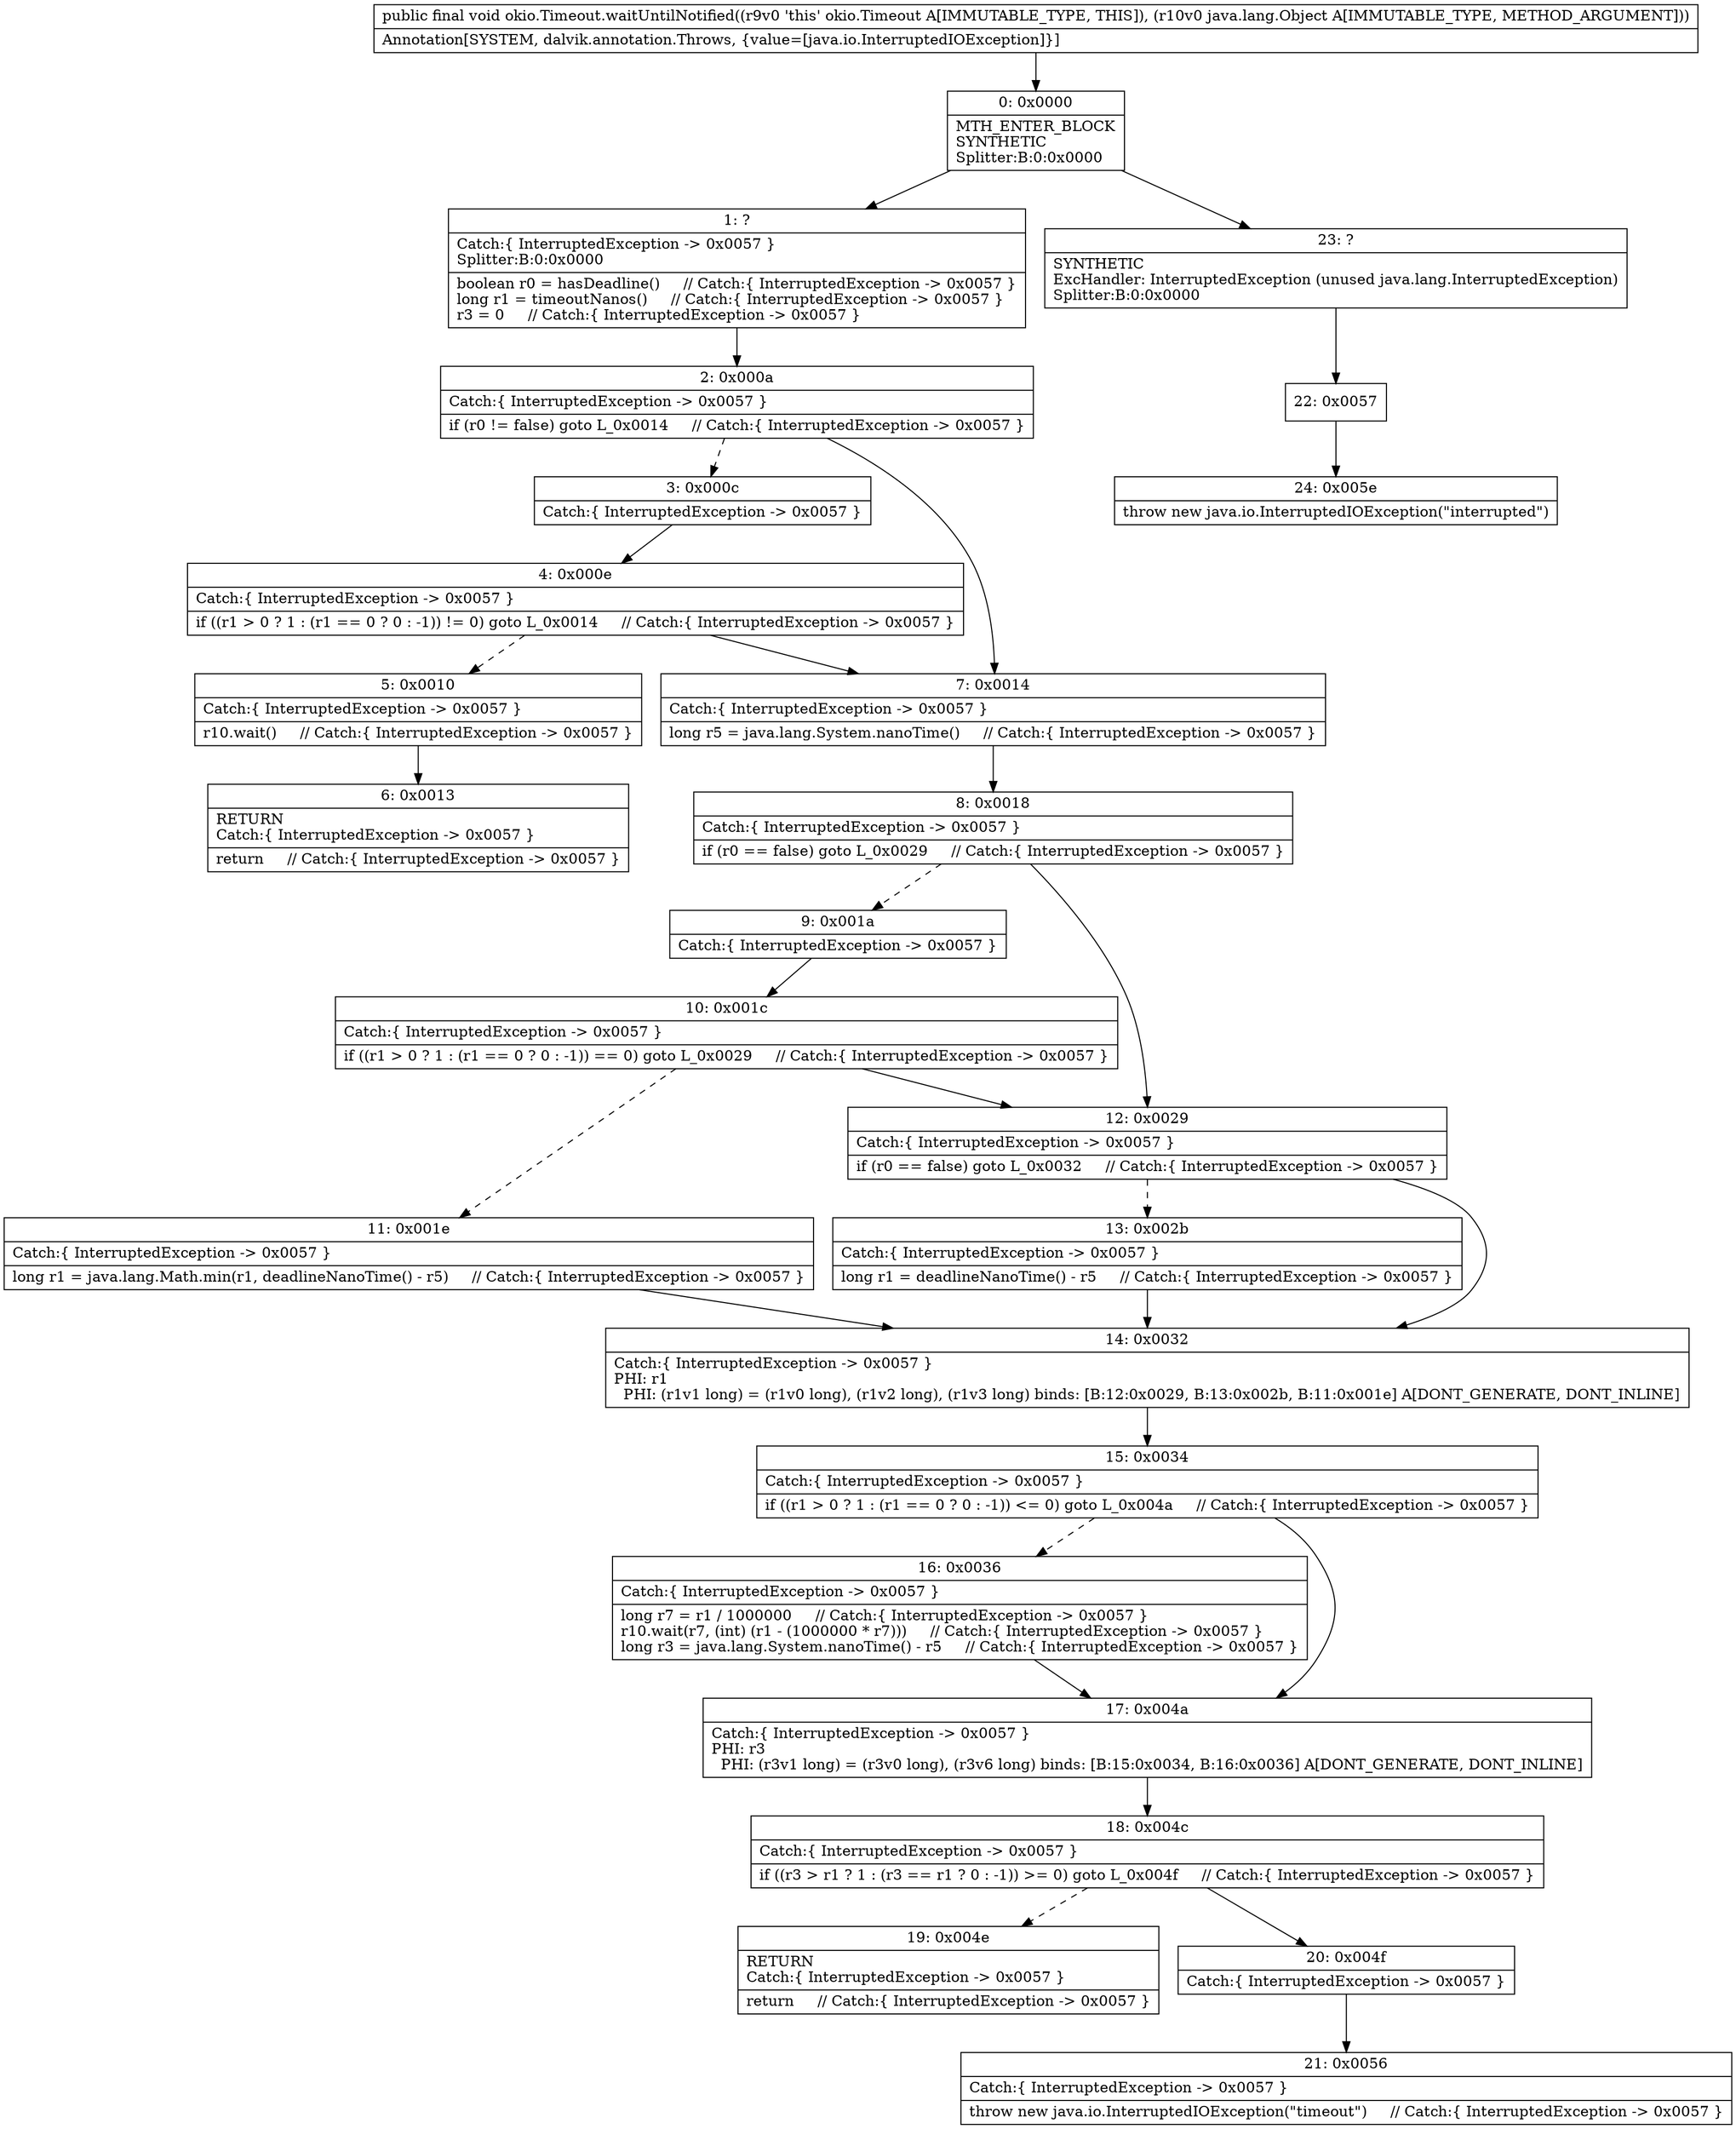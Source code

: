 digraph "CFG forokio.Timeout.waitUntilNotified(Ljava\/lang\/Object;)V" {
Node_0 [shape=record,label="{0\:\ 0x0000|MTH_ENTER_BLOCK\lSYNTHETIC\lSplitter:B:0:0x0000\l}"];
Node_1 [shape=record,label="{1\:\ ?|Catch:\{ InterruptedException \-\> 0x0057 \}\lSplitter:B:0:0x0000\l|boolean r0 = hasDeadline()     \/\/ Catch:\{ InterruptedException \-\> 0x0057 \}\llong r1 = timeoutNanos()     \/\/ Catch:\{ InterruptedException \-\> 0x0057 \}\lr3 = 0     \/\/ Catch:\{ InterruptedException \-\> 0x0057 \}\l}"];
Node_2 [shape=record,label="{2\:\ 0x000a|Catch:\{ InterruptedException \-\> 0x0057 \}\l|if (r0 != false) goto L_0x0014     \/\/ Catch:\{ InterruptedException \-\> 0x0057 \}\l}"];
Node_3 [shape=record,label="{3\:\ 0x000c|Catch:\{ InterruptedException \-\> 0x0057 \}\l}"];
Node_4 [shape=record,label="{4\:\ 0x000e|Catch:\{ InterruptedException \-\> 0x0057 \}\l|if ((r1 \> 0 ? 1 : (r1 == 0 ? 0 : \-1)) != 0) goto L_0x0014     \/\/ Catch:\{ InterruptedException \-\> 0x0057 \}\l}"];
Node_5 [shape=record,label="{5\:\ 0x0010|Catch:\{ InterruptedException \-\> 0x0057 \}\l|r10.wait()     \/\/ Catch:\{ InterruptedException \-\> 0x0057 \}\l}"];
Node_6 [shape=record,label="{6\:\ 0x0013|RETURN\lCatch:\{ InterruptedException \-\> 0x0057 \}\l|return     \/\/ Catch:\{ InterruptedException \-\> 0x0057 \}\l}"];
Node_7 [shape=record,label="{7\:\ 0x0014|Catch:\{ InterruptedException \-\> 0x0057 \}\l|long r5 = java.lang.System.nanoTime()     \/\/ Catch:\{ InterruptedException \-\> 0x0057 \}\l}"];
Node_8 [shape=record,label="{8\:\ 0x0018|Catch:\{ InterruptedException \-\> 0x0057 \}\l|if (r0 == false) goto L_0x0029     \/\/ Catch:\{ InterruptedException \-\> 0x0057 \}\l}"];
Node_9 [shape=record,label="{9\:\ 0x001a|Catch:\{ InterruptedException \-\> 0x0057 \}\l}"];
Node_10 [shape=record,label="{10\:\ 0x001c|Catch:\{ InterruptedException \-\> 0x0057 \}\l|if ((r1 \> 0 ? 1 : (r1 == 0 ? 0 : \-1)) == 0) goto L_0x0029     \/\/ Catch:\{ InterruptedException \-\> 0x0057 \}\l}"];
Node_11 [shape=record,label="{11\:\ 0x001e|Catch:\{ InterruptedException \-\> 0x0057 \}\l|long r1 = java.lang.Math.min(r1, deadlineNanoTime() \- r5)     \/\/ Catch:\{ InterruptedException \-\> 0x0057 \}\l}"];
Node_12 [shape=record,label="{12\:\ 0x0029|Catch:\{ InterruptedException \-\> 0x0057 \}\l|if (r0 == false) goto L_0x0032     \/\/ Catch:\{ InterruptedException \-\> 0x0057 \}\l}"];
Node_13 [shape=record,label="{13\:\ 0x002b|Catch:\{ InterruptedException \-\> 0x0057 \}\l|long r1 = deadlineNanoTime() \- r5     \/\/ Catch:\{ InterruptedException \-\> 0x0057 \}\l}"];
Node_14 [shape=record,label="{14\:\ 0x0032|Catch:\{ InterruptedException \-\> 0x0057 \}\lPHI: r1 \l  PHI: (r1v1 long) = (r1v0 long), (r1v2 long), (r1v3 long) binds: [B:12:0x0029, B:13:0x002b, B:11:0x001e] A[DONT_GENERATE, DONT_INLINE]\l}"];
Node_15 [shape=record,label="{15\:\ 0x0034|Catch:\{ InterruptedException \-\> 0x0057 \}\l|if ((r1 \> 0 ? 1 : (r1 == 0 ? 0 : \-1)) \<= 0) goto L_0x004a     \/\/ Catch:\{ InterruptedException \-\> 0x0057 \}\l}"];
Node_16 [shape=record,label="{16\:\ 0x0036|Catch:\{ InterruptedException \-\> 0x0057 \}\l|long r7 = r1 \/ 1000000     \/\/ Catch:\{ InterruptedException \-\> 0x0057 \}\lr10.wait(r7, (int) (r1 \- (1000000 * r7)))     \/\/ Catch:\{ InterruptedException \-\> 0x0057 \}\llong r3 = java.lang.System.nanoTime() \- r5     \/\/ Catch:\{ InterruptedException \-\> 0x0057 \}\l}"];
Node_17 [shape=record,label="{17\:\ 0x004a|Catch:\{ InterruptedException \-\> 0x0057 \}\lPHI: r3 \l  PHI: (r3v1 long) = (r3v0 long), (r3v6 long) binds: [B:15:0x0034, B:16:0x0036] A[DONT_GENERATE, DONT_INLINE]\l}"];
Node_18 [shape=record,label="{18\:\ 0x004c|Catch:\{ InterruptedException \-\> 0x0057 \}\l|if ((r3 \> r1 ? 1 : (r3 == r1 ? 0 : \-1)) \>= 0) goto L_0x004f     \/\/ Catch:\{ InterruptedException \-\> 0x0057 \}\l}"];
Node_19 [shape=record,label="{19\:\ 0x004e|RETURN\lCatch:\{ InterruptedException \-\> 0x0057 \}\l|return     \/\/ Catch:\{ InterruptedException \-\> 0x0057 \}\l}"];
Node_20 [shape=record,label="{20\:\ 0x004f|Catch:\{ InterruptedException \-\> 0x0057 \}\l}"];
Node_21 [shape=record,label="{21\:\ 0x0056|Catch:\{ InterruptedException \-\> 0x0057 \}\l|throw new java.io.InterruptedIOException(\"timeout\")     \/\/ Catch:\{ InterruptedException \-\> 0x0057 \}\l}"];
Node_22 [shape=record,label="{22\:\ 0x0057}"];
Node_23 [shape=record,label="{23\:\ ?|SYNTHETIC\lExcHandler: InterruptedException (unused java.lang.InterruptedException)\lSplitter:B:0:0x0000\l}"];
Node_24 [shape=record,label="{24\:\ 0x005e|throw new java.io.InterruptedIOException(\"interrupted\")\l}"];
MethodNode[shape=record,label="{public final void okio.Timeout.waitUntilNotified((r9v0 'this' okio.Timeout A[IMMUTABLE_TYPE, THIS]), (r10v0 java.lang.Object A[IMMUTABLE_TYPE, METHOD_ARGUMENT]))  | Annotation[SYSTEM, dalvik.annotation.Throws, \{value=[java.io.InterruptedIOException]\}]\l}"];
MethodNode -> Node_0;
Node_0 -> Node_1;
Node_0 -> Node_23;
Node_1 -> Node_2;
Node_2 -> Node_3[style=dashed];
Node_2 -> Node_7;
Node_3 -> Node_4;
Node_4 -> Node_5[style=dashed];
Node_4 -> Node_7;
Node_5 -> Node_6;
Node_7 -> Node_8;
Node_8 -> Node_9[style=dashed];
Node_8 -> Node_12;
Node_9 -> Node_10;
Node_10 -> Node_11[style=dashed];
Node_10 -> Node_12;
Node_11 -> Node_14;
Node_12 -> Node_13[style=dashed];
Node_12 -> Node_14;
Node_13 -> Node_14;
Node_14 -> Node_15;
Node_15 -> Node_16[style=dashed];
Node_15 -> Node_17;
Node_16 -> Node_17;
Node_17 -> Node_18;
Node_18 -> Node_19[style=dashed];
Node_18 -> Node_20;
Node_20 -> Node_21;
Node_22 -> Node_24;
Node_23 -> Node_22;
}

